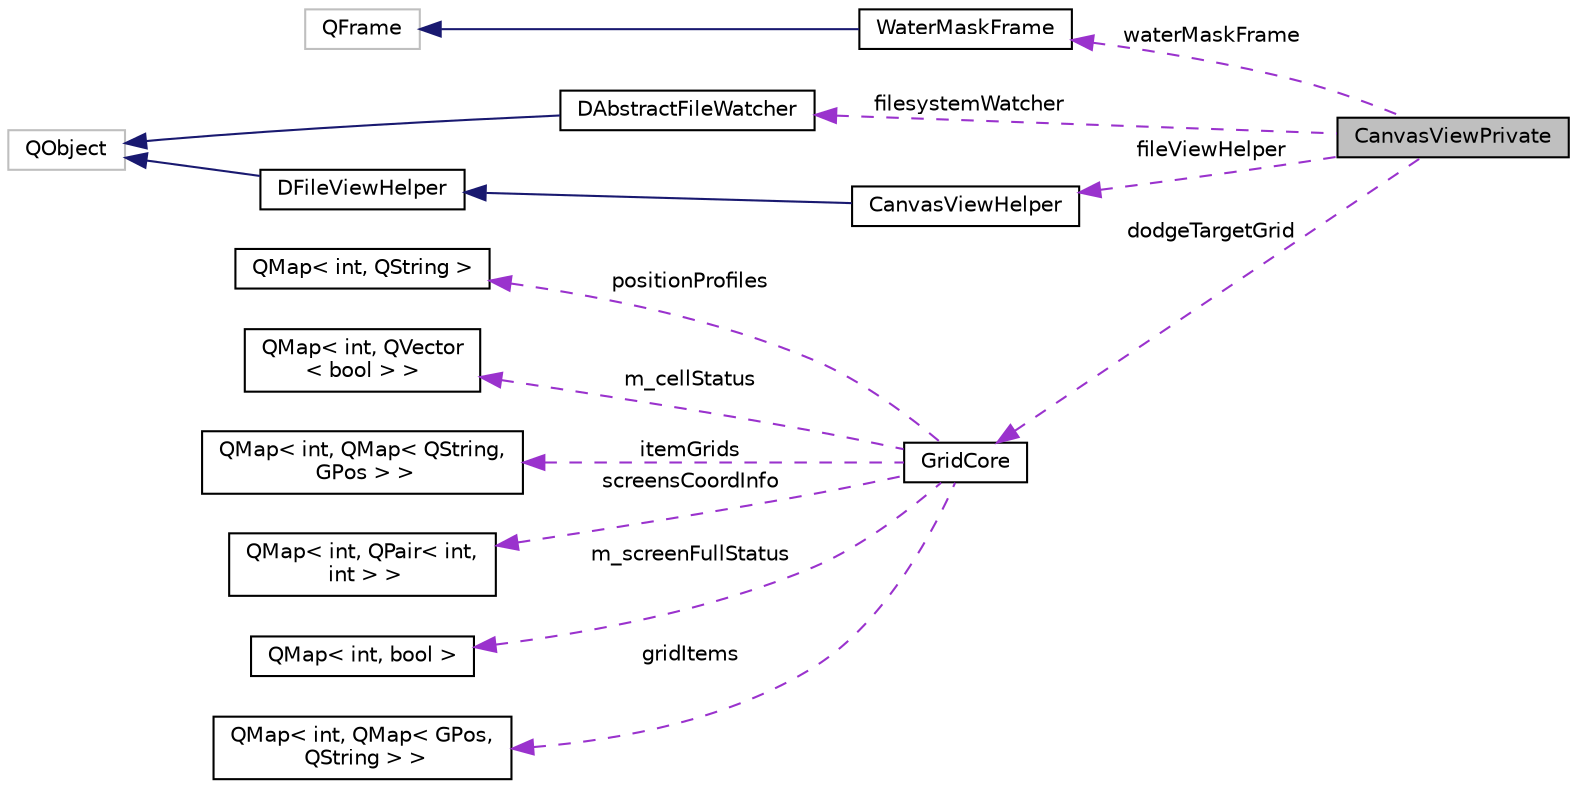 digraph "CanvasViewPrivate"
{
  edge [fontname="Helvetica",fontsize="10",labelfontname="Helvetica",labelfontsize="10"];
  node [fontname="Helvetica",fontsize="10",shape=record];
  rankdir="LR";
  Node1 [label="CanvasViewPrivate",height=0.2,width=0.4,color="black", fillcolor="grey75", style="filled", fontcolor="black"];
  Node2 -> Node1 [dir="back",color="darkorchid3",fontsize="10",style="dashed",label=" waterMaskFrame" ,fontname="Helvetica"];
  Node2 [label="WaterMaskFrame",height=0.2,width=0.4,color="black", fillcolor="white", style="filled",URL="$class_water_mask_frame.html"];
  Node3 -> Node2 [dir="back",color="midnightblue",fontsize="10",style="solid",fontname="Helvetica"];
  Node3 [label="QFrame",height=0.2,width=0.4,color="grey75", fillcolor="white", style="filled"];
  Node4 -> Node1 [dir="back",color="darkorchid3",fontsize="10",style="dashed",label=" filesystemWatcher" ,fontname="Helvetica"];
  Node4 [label="DAbstractFileWatcher",height=0.2,width=0.4,color="black", fillcolor="white", style="filled",URL="$class_d_abstract_file_watcher.html"];
  Node5 -> Node4 [dir="back",color="midnightblue",fontsize="10",style="solid",fontname="Helvetica"];
  Node5 [label="QObject",height=0.2,width=0.4,color="grey75", fillcolor="white", style="filled"];
  Node6 -> Node1 [dir="back",color="darkorchid3",fontsize="10",style="dashed",label=" fileViewHelper" ,fontname="Helvetica"];
  Node6 [label="CanvasViewHelper",height=0.2,width=0.4,color="black", fillcolor="white", style="filled",URL="$class_canvas_view_helper.html"];
  Node7 -> Node6 [dir="back",color="midnightblue",fontsize="10",style="solid",fontname="Helvetica"];
  Node7 [label="DFileViewHelper",height=0.2,width=0.4,color="black", fillcolor="white", style="filled",URL="$class_d_file_view_helper.html"];
  Node5 -> Node7 [dir="back",color="midnightblue",fontsize="10",style="solid",fontname="Helvetica"];
  Node8 -> Node1 [dir="back",color="darkorchid3",fontsize="10",style="dashed",label=" dodgeTargetGrid" ,fontname="Helvetica"];
  Node8 [label="GridCore",height=0.2,width=0.4,color="black", fillcolor="white", style="filled",URL="$class_grid_core.html"];
  Node9 -> Node8 [dir="back",color="darkorchid3",fontsize="10",style="dashed",label=" positionProfiles" ,fontname="Helvetica"];
  Node9 [label="QMap\< int, QString \>",height=0.2,width=0.4,color="black", fillcolor="white", style="filled",URL="$class_q_map.html"];
  Node10 -> Node8 [dir="back",color="darkorchid3",fontsize="10",style="dashed",label=" m_cellStatus" ,fontname="Helvetica"];
  Node10 [label="QMap\< int, QVector\l\< bool \> \>",height=0.2,width=0.4,color="black", fillcolor="white", style="filled",URL="$class_q_map.html"];
  Node11 -> Node8 [dir="back",color="darkorchid3",fontsize="10",style="dashed",label=" itemGrids" ,fontname="Helvetica"];
  Node11 [label="QMap\< int, QMap\< QString,\l GPos \> \>",height=0.2,width=0.4,color="black", fillcolor="white", style="filled",URL="$class_q_map.html"];
  Node12 -> Node8 [dir="back",color="darkorchid3",fontsize="10",style="dashed",label=" screensCoordInfo" ,fontname="Helvetica"];
  Node12 [label="QMap\< int, QPair\< int,\l int \> \>",height=0.2,width=0.4,color="black", fillcolor="white", style="filled",URL="$class_q_map.html"];
  Node13 -> Node8 [dir="back",color="darkorchid3",fontsize="10",style="dashed",label=" m_screenFullStatus" ,fontname="Helvetica"];
  Node13 [label="QMap\< int, bool \>",height=0.2,width=0.4,color="black", fillcolor="white", style="filled",URL="$class_q_map.html"];
  Node14 -> Node8 [dir="back",color="darkorchid3",fontsize="10",style="dashed",label=" gridItems" ,fontname="Helvetica"];
  Node14 [label="QMap\< int, QMap\< GPos,\l QString \> \>",height=0.2,width=0.4,color="black", fillcolor="white", style="filled",URL="$class_q_map.html"];
}
